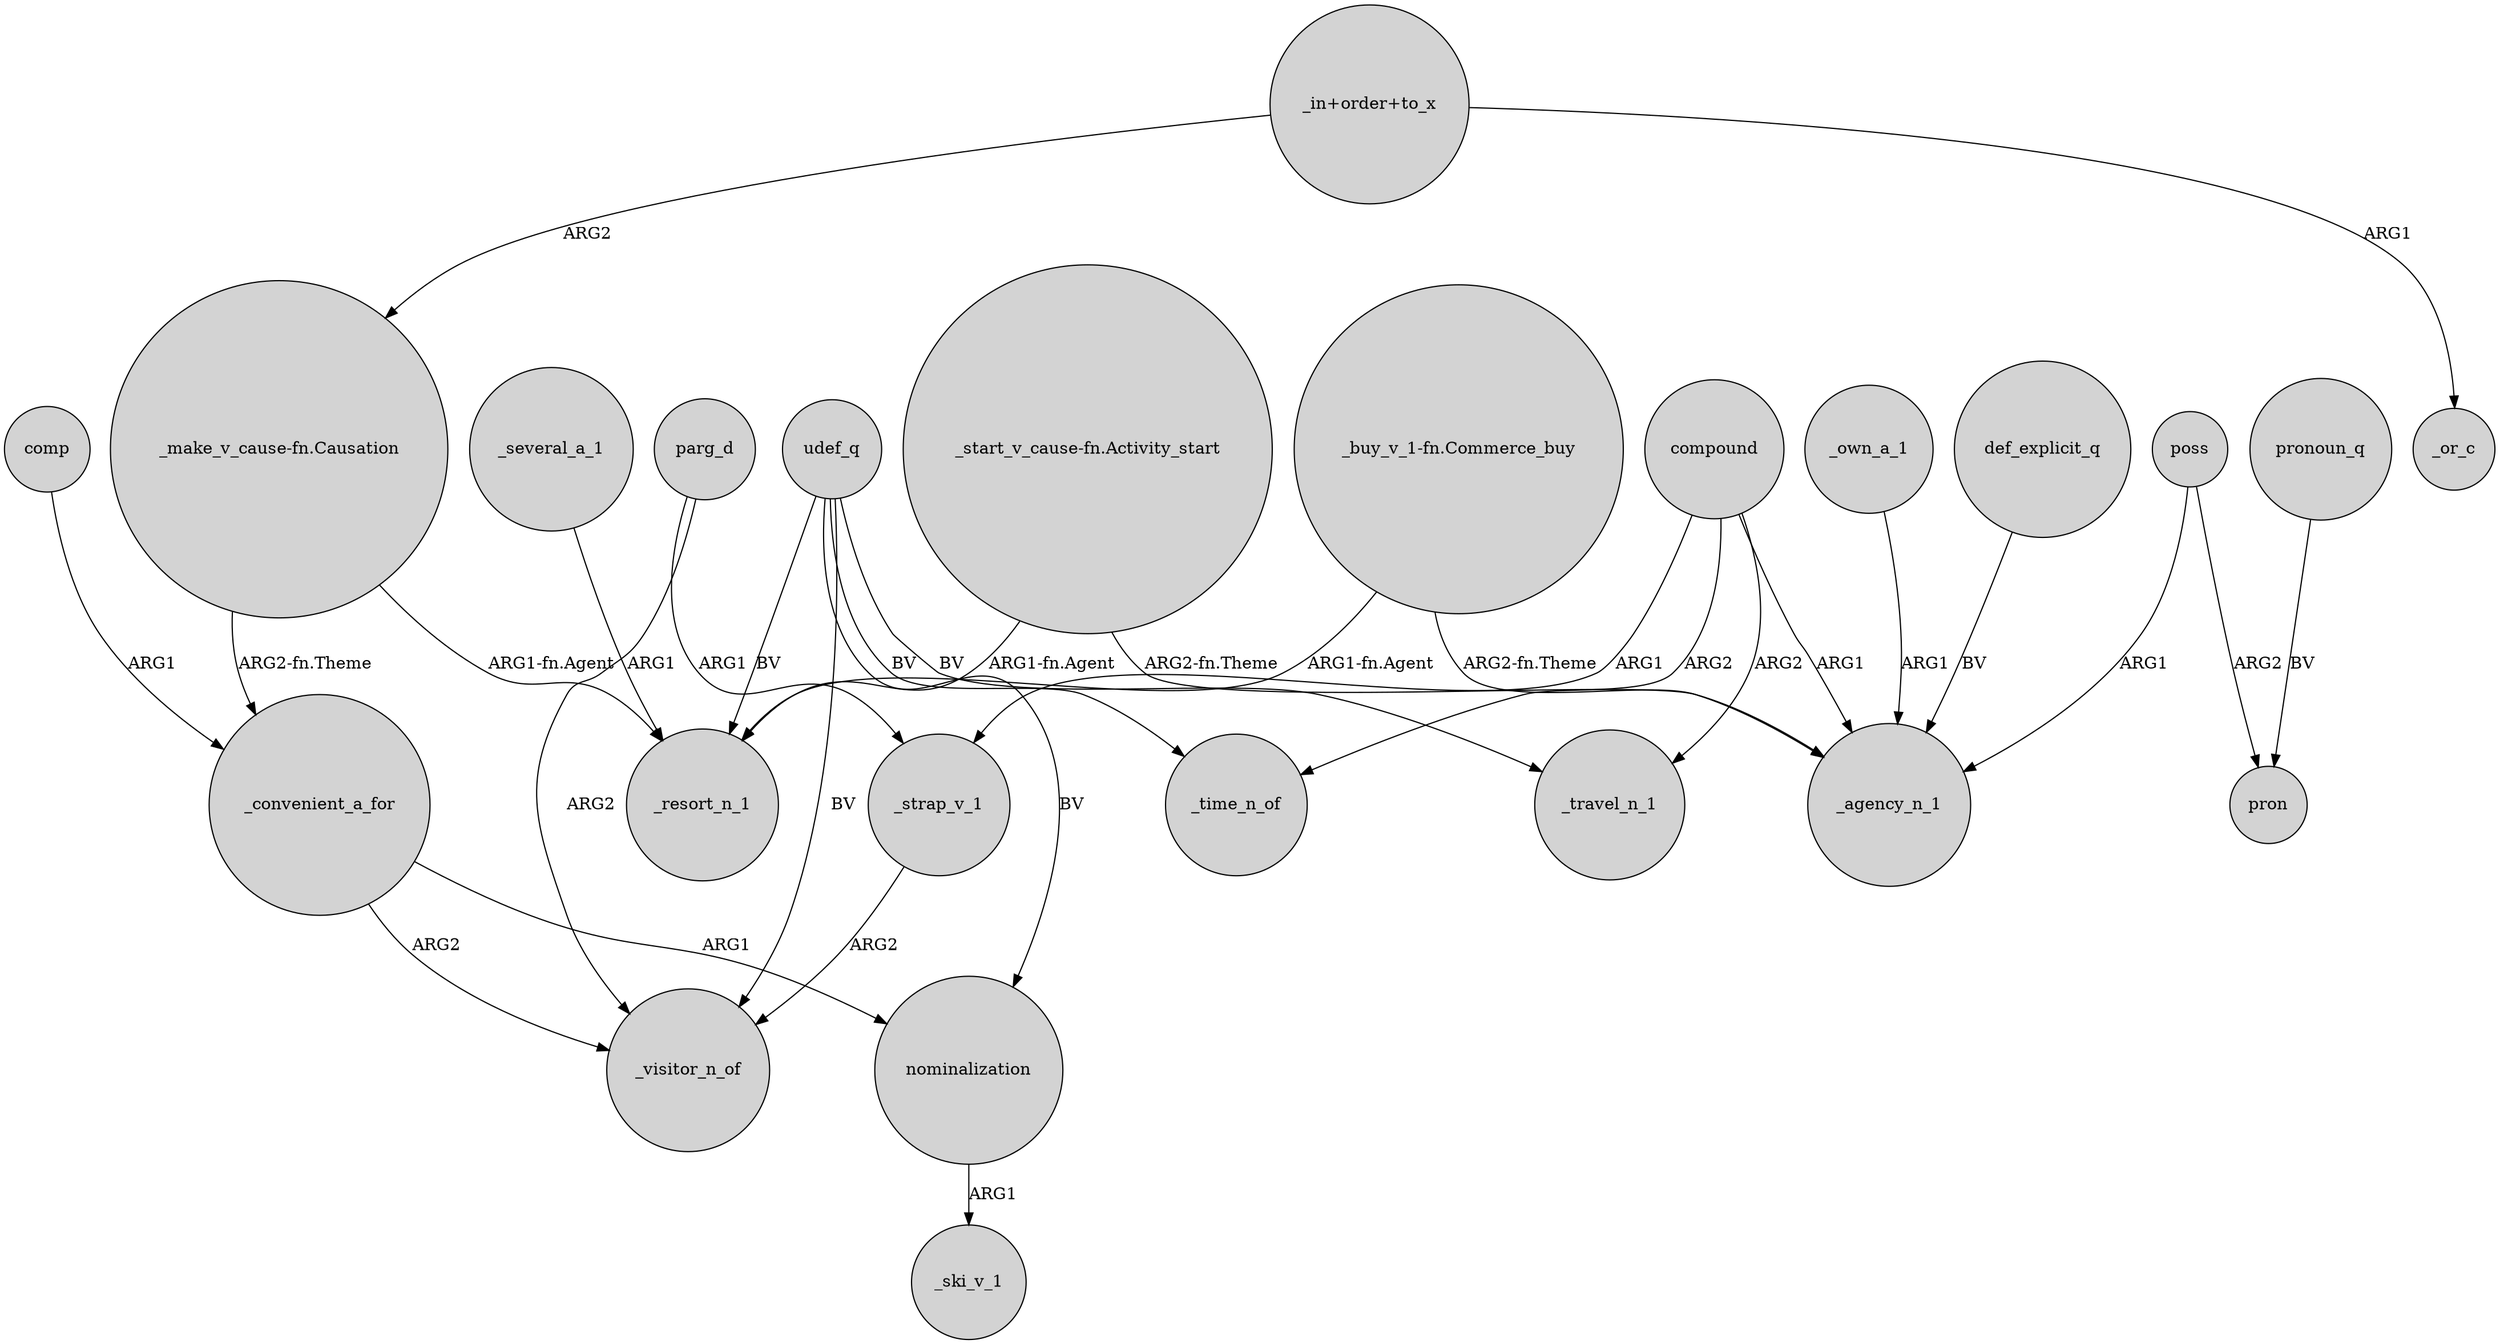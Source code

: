 digraph {
	node [shape=circle style=filled]
	udef_q -> _resort_n_1 [label=BV]
	compound -> _agency_n_1 [label=ARG1]
	"_in+order+to_x" -> "_make_v_cause-fn.Causation" [label=ARG2]
	udef_q -> _visitor_n_of [label=BV]
	compound -> _strap_v_1 [label=ARG1]
	def_explicit_q -> _agency_n_1 [label=BV]
	poss -> pron [label=ARG2]
	"_make_v_cause-fn.Causation" -> _resort_n_1 [label="ARG1-fn.Agent"]
	"_in+order+to_x" -> _or_c [label=ARG1]
	comp -> _convenient_a_for [label=ARG1]
	udef_q -> _travel_n_1 [label=BV]
	"_buy_v_1-fn.Commerce_buy" -> _agency_n_1 [label="ARG2-fn.Theme"]
	"_start_v_cause-fn.Activity_start" -> _resort_n_1 [label="ARG1-fn.Agent"]
	_own_a_1 -> _agency_n_1 [label=ARG1]
	_strap_v_1 -> _visitor_n_of [label=ARG2]
	parg_d -> _strap_v_1 [label=ARG1]
	nominalization -> _ski_v_1 [label=ARG1]
	pronoun_q -> pron [label=BV]
	_several_a_1 -> _resort_n_1 [label=ARG1]
	_convenient_a_for -> nominalization [label=ARG1]
	udef_q -> _time_n_of [label=BV]
	"_start_v_cause-fn.Activity_start" -> _agency_n_1 [label="ARG2-fn.Theme"]
	compound -> _time_n_of [label=ARG2]
	"_buy_v_1-fn.Commerce_buy" -> _resort_n_1 [label="ARG1-fn.Agent"]
	udef_q -> nominalization [label=BV]
	poss -> _agency_n_1 [label=ARG1]
	_convenient_a_for -> _visitor_n_of [label=ARG2]
	"_make_v_cause-fn.Causation" -> _convenient_a_for [label="ARG2-fn.Theme"]
	parg_d -> _visitor_n_of [label=ARG2]
	compound -> _travel_n_1 [label=ARG2]
}
